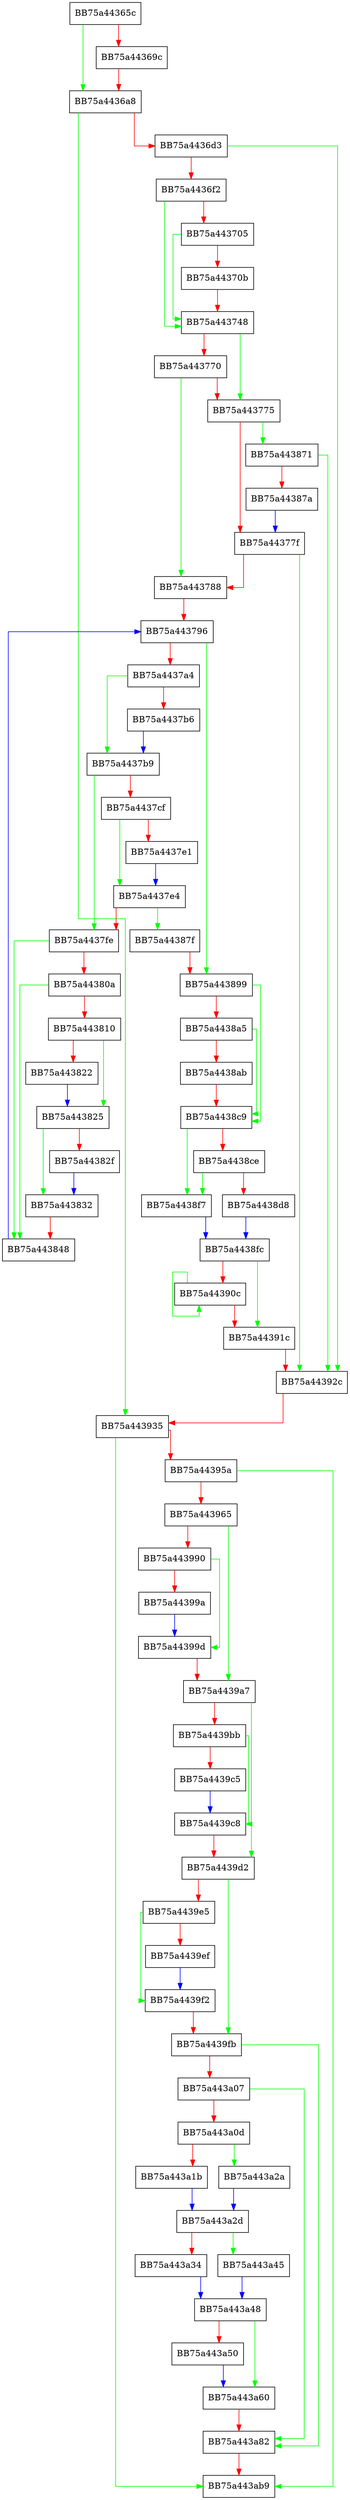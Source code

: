 digraph BuildWithResume {
  node [shape="box"];
  graph [splines=ortho];
  BB75a44365c -> BB75a4436a8 [color="green"];
  BB75a44365c -> BB75a44369c [color="red"];
  BB75a44369c -> BB75a4436a8 [color="red"];
  BB75a4436a8 -> BB75a443935 [color="green"];
  BB75a4436a8 -> BB75a4436d3 [color="red"];
  BB75a4436d3 -> BB75a44392c [color="green"];
  BB75a4436d3 -> BB75a4436f2 [color="red"];
  BB75a4436f2 -> BB75a443748 [color="green"];
  BB75a4436f2 -> BB75a443705 [color="red"];
  BB75a443705 -> BB75a443748 [color="green"];
  BB75a443705 -> BB75a44370b [color="red"];
  BB75a44370b -> BB75a443748 [color="red"];
  BB75a443748 -> BB75a443775 [color="green"];
  BB75a443748 -> BB75a443770 [color="red"];
  BB75a443770 -> BB75a443788 [color="green"];
  BB75a443770 -> BB75a443775 [color="red"];
  BB75a443775 -> BB75a443871 [color="green"];
  BB75a443775 -> BB75a44377f [color="red"];
  BB75a44377f -> BB75a44392c [color="green"];
  BB75a44377f -> BB75a443788 [color="red"];
  BB75a443788 -> BB75a443796 [color="red"];
  BB75a443796 -> BB75a443899 [color="green"];
  BB75a443796 -> BB75a4437a4 [color="red"];
  BB75a4437a4 -> BB75a4437b9 [color="green"];
  BB75a4437a4 -> BB75a4437b6 [color="red"];
  BB75a4437b6 -> BB75a4437b9 [color="blue"];
  BB75a4437b9 -> BB75a4437fe [color="green"];
  BB75a4437b9 -> BB75a4437cf [color="red"];
  BB75a4437cf -> BB75a4437e4 [color="green"];
  BB75a4437cf -> BB75a4437e1 [color="red"];
  BB75a4437e1 -> BB75a4437e4 [color="blue"];
  BB75a4437e4 -> BB75a44387f [color="green"];
  BB75a4437e4 -> BB75a4437fe [color="red"];
  BB75a4437fe -> BB75a443848 [color="green"];
  BB75a4437fe -> BB75a44380a [color="red"];
  BB75a44380a -> BB75a443848 [color="green"];
  BB75a44380a -> BB75a443810 [color="red"];
  BB75a443810 -> BB75a443825 [color="green"];
  BB75a443810 -> BB75a443822 [color="red"];
  BB75a443822 -> BB75a443825 [color="blue"];
  BB75a443825 -> BB75a443832 [color="green"];
  BB75a443825 -> BB75a44382f [color="red"];
  BB75a44382f -> BB75a443832 [color="blue"];
  BB75a443832 -> BB75a443848 [color="red"];
  BB75a443848 -> BB75a443796 [color="blue"];
  BB75a443871 -> BB75a44392c [color="green"];
  BB75a443871 -> BB75a44387a [color="red"];
  BB75a44387a -> BB75a44377f [color="blue"];
  BB75a44387f -> BB75a443899 [color="red"];
  BB75a443899 -> BB75a4438c9 [color="green"];
  BB75a443899 -> BB75a4438a5 [color="red"];
  BB75a4438a5 -> BB75a4438c9 [color="green"];
  BB75a4438a5 -> BB75a4438ab [color="red"];
  BB75a4438ab -> BB75a4438c9 [color="red"];
  BB75a4438c9 -> BB75a4438f7 [color="green"];
  BB75a4438c9 -> BB75a4438ce [color="red"];
  BB75a4438ce -> BB75a4438f7 [color="green"];
  BB75a4438ce -> BB75a4438d8 [color="red"];
  BB75a4438d8 -> BB75a4438fc [color="blue"];
  BB75a4438f7 -> BB75a4438fc [color="blue"];
  BB75a4438fc -> BB75a44391c [color="green"];
  BB75a4438fc -> BB75a44390c [color="red"];
  BB75a44390c -> BB75a44390c [color="green"];
  BB75a44390c -> BB75a44391c [color="red"];
  BB75a44391c -> BB75a44392c [color="red"];
  BB75a44392c -> BB75a443935 [color="red"];
  BB75a443935 -> BB75a443ab9 [color="green"];
  BB75a443935 -> BB75a44395a [color="red"];
  BB75a44395a -> BB75a443ab9 [color="green"];
  BB75a44395a -> BB75a443965 [color="red"];
  BB75a443965 -> BB75a4439a7 [color="green"];
  BB75a443965 -> BB75a443990 [color="red"];
  BB75a443990 -> BB75a44399d [color="green"];
  BB75a443990 -> BB75a44399a [color="red"];
  BB75a44399a -> BB75a44399d [color="blue"];
  BB75a44399d -> BB75a4439a7 [color="red"];
  BB75a4439a7 -> BB75a4439d2 [color="green"];
  BB75a4439a7 -> BB75a4439bb [color="red"];
  BB75a4439bb -> BB75a4439c8 [color="green"];
  BB75a4439bb -> BB75a4439c5 [color="red"];
  BB75a4439c5 -> BB75a4439c8 [color="blue"];
  BB75a4439c8 -> BB75a4439d2 [color="red"];
  BB75a4439d2 -> BB75a4439fb [color="green"];
  BB75a4439d2 -> BB75a4439e5 [color="red"];
  BB75a4439e5 -> BB75a4439f2 [color="green"];
  BB75a4439e5 -> BB75a4439ef [color="red"];
  BB75a4439ef -> BB75a4439f2 [color="blue"];
  BB75a4439f2 -> BB75a4439fb [color="red"];
  BB75a4439fb -> BB75a443a82 [color="green"];
  BB75a4439fb -> BB75a443a07 [color="red"];
  BB75a443a07 -> BB75a443a82 [color="green"];
  BB75a443a07 -> BB75a443a0d [color="red"];
  BB75a443a0d -> BB75a443a2a [color="green"];
  BB75a443a0d -> BB75a443a1b [color="red"];
  BB75a443a1b -> BB75a443a2d [color="blue"];
  BB75a443a2a -> BB75a443a2d [color="blue"];
  BB75a443a2d -> BB75a443a45 [color="green"];
  BB75a443a2d -> BB75a443a34 [color="red"];
  BB75a443a34 -> BB75a443a48 [color="blue"];
  BB75a443a45 -> BB75a443a48 [color="blue"];
  BB75a443a48 -> BB75a443a60 [color="green"];
  BB75a443a48 -> BB75a443a50 [color="red"];
  BB75a443a50 -> BB75a443a60 [color="blue"];
  BB75a443a60 -> BB75a443a82 [color="red"];
  BB75a443a82 -> BB75a443ab9 [color="red"];
}